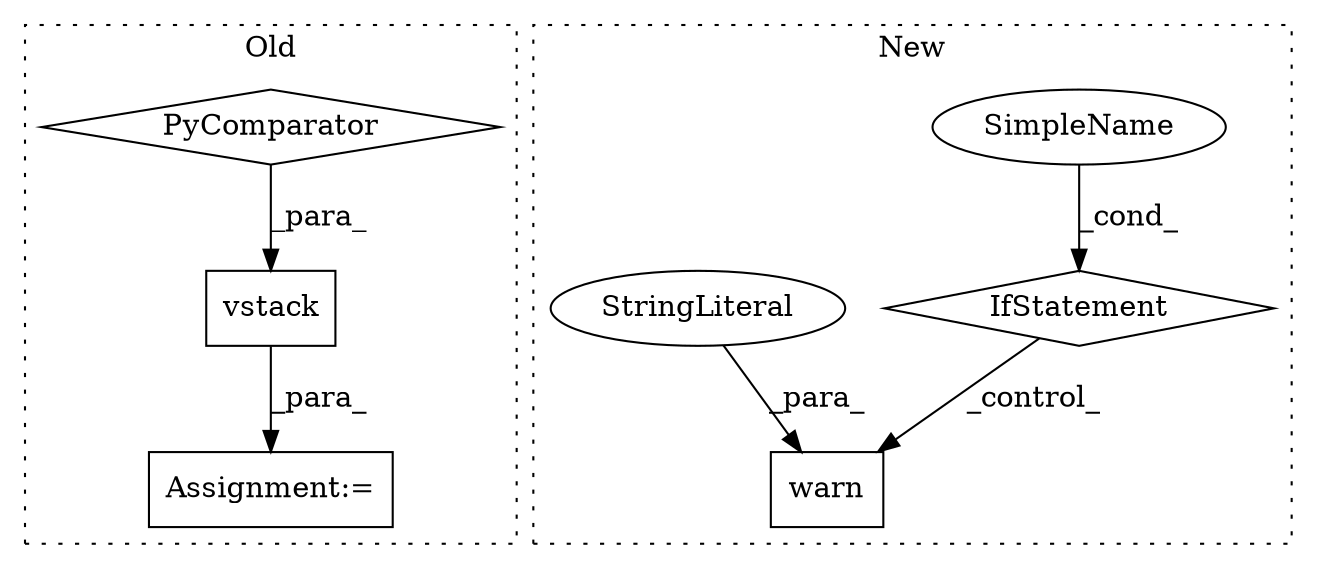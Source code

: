 digraph G {
subgraph cluster0 {
1 [label="vstack" a="32" s="1788,1796" l="7,1" shape="box"];
3 [label="PyComparator" a="113" s="1542" l="26" shape="diamond"];
4 [label="Assignment:=" a="7" s="1771" l="14" shape="box"];
label = "Old";
style="dotted";
}
subgraph cluster1 {
2 [label="warn" a="32" s="770,834" l="5,1" shape="box"];
5 [label="IfStatement" a="25" s="399,429" l="8,2" shape="diamond"];
6 [label="SimpleName" a="42" s="" l="" shape="ellipse"];
7 [label="StringLiteral" a="45" s="775" l="59" shape="ellipse"];
label = "New";
style="dotted";
}
1 -> 4 [label="_para_"];
3 -> 1 [label="_para_"];
5 -> 2 [label="_control_"];
6 -> 5 [label="_cond_"];
7 -> 2 [label="_para_"];
}